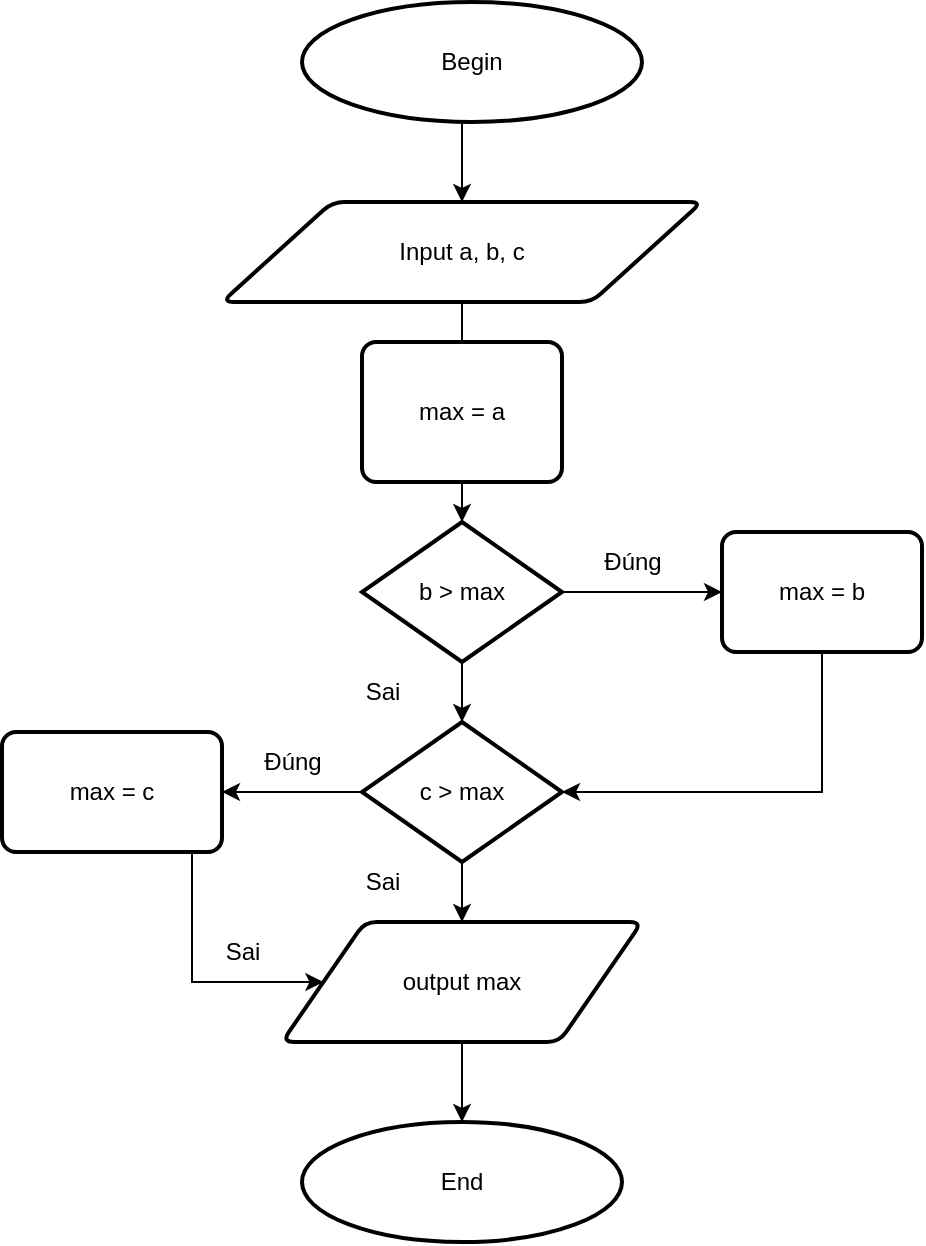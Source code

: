 <mxfile version="20.5.1" type="device"><diagram id="m73ukgfdnxgEf2TJNRA1" name="Trang-1"><mxGraphModel dx="2105" dy="513" grid="1" gridSize="10" guides="1" tooltips="1" connect="1" arrows="1" fold="1" page="1" pageScale="1" pageWidth="827" pageHeight="1169" math="0" shadow="0"><root><mxCell id="0"/><mxCell id="1" parent="0"/><mxCell id="PG7hmuYGIY-s1QkZBWuJ-36" value="" style="edgeStyle=orthogonalEdgeStyle;rounded=0;orthogonalLoop=1;jettySize=auto;html=1;" edge="1" parent="1" source="PG7hmuYGIY-s1QkZBWuJ-13" target="PG7hmuYGIY-s1QkZBWuJ-14"><mxGeometry relative="1" as="geometry"><Array as="points"><mxPoint x="200" y="90"/><mxPoint x="200" y="90"/></Array></mxGeometry></mxCell><mxCell id="PG7hmuYGIY-s1QkZBWuJ-13" value="Begin" style="strokeWidth=2;html=1;shape=mxgraph.flowchart.start_1;whiteSpace=wrap;" vertex="1" parent="1"><mxGeometry x="120" y="10" width="170" height="60" as="geometry"/></mxCell><mxCell id="PG7hmuYGIY-s1QkZBWuJ-47" value="" style="edgeStyle=orthogonalEdgeStyle;rounded=0;orthogonalLoop=1;jettySize=auto;html=1;" edge="1" parent="1" source="PG7hmuYGIY-s1QkZBWuJ-14" target="PG7hmuYGIY-s1QkZBWuJ-43"><mxGeometry relative="1" as="geometry"/></mxCell><mxCell id="PG7hmuYGIY-s1QkZBWuJ-14" value="Input a, b, c" style="shape=parallelogram;html=1;strokeWidth=2;perimeter=parallelogramPerimeter;whiteSpace=wrap;rounded=1;arcSize=12;size=0.23;" vertex="1" parent="1"><mxGeometry x="80" y="110" width="240" height="50" as="geometry"/></mxCell><mxCell id="PG7hmuYGIY-s1QkZBWuJ-42" value="max = a" style="rounded=1;whiteSpace=wrap;html=1;absoluteArcSize=1;arcSize=14;strokeWidth=2;" vertex="1" parent="1"><mxGeometry x="150" y="180" width="100" height="70" as="geometry"/></mxCell><mxCell id="PG7hmuYGIY-s1QkZBWuJ-48" value="" style="edgeStyle=orthogonalEdgeStyle;rounded=0;orthogonalLoop=1;jettySize=auto;html=1;" edge="1" parent="1" source="PG7hmuYGIY-s1QkZBWuJ-43" target="PG7hmuYGIY-s1QkZBWuJ-44"><mxGeometry relative="1" as="geometry"/></mxCell><mxCell id="PG7hmuYGIY-s1QkZBWuJ-53" value="" style="edgeStyle=orthogonalEdgeStyle;rounded=0;orthogonalLoop=1;jettySize=auto;html=1;" edge="1" parent="1" source="PG7hmuYGIY-s1QkZBWuJ-43" target="PG7hmuYGIY-s1QkZBWuJ-52"><mxGeometry relative="1" as="geometry"/></mxCell><mxCell id="PG7hmuYGIY-s1QkZBWuJ-43" value="b &amp;gt; max" style="strokeWidth=2;html=1;shape=mxgraph.flowchart.decision;whiteSpace=wrap;" vertex="1" parent="1"><mxGeometry x="150" y="270" width="100" height="70" as="geometry"/></mxCell><mxCell id="PG7hmuYGIY-s1QkZBWuJ-49" value="" style="edgeStyle=orthogonalEdgeStyle;rounded=0;orthogonalLoop=1;jettySize=auto;html=1;" edge="1" parent="1" source="PG7hmuYGIY-s1QkZBWuJ-44" target="PG7hmuYGIY-s1QkZBWuJ-45"><mxGeometry relative="1" as="geometry"/></mxCell><mxCell id="PG7hmuYGIY-s1QkZBWuJ-59" value="" style="edgeStyle=orthogonalEdgeStyle;rounded=0;orthogonalLoop=1;jettySize=auto;html=1;" edge="1" parent="1" source="PG7hmuYGIY-s1QkZBWuJ-44" target="PG7hmuYGIY-s1QkZBWuJ-58"><mxGeometry relative="1" as="geometry"/></mxCell><mxCell id="PG7hmuYGIY-s1QkZBWuJ-44" value="c &amp;gt; max" style="strokeWidth=2;html=1;shape=mxgraph.flowchart.decision;whiteSpace=wrap;" vertex="1" parent="1"><mxGeometry x="150" y="370" width="100" height="70" as="geometry"/></mxCell><mxCell id="PG7hmuYGIY-s1QkZBWuJ-51" value="" style="edgeStyle=orthogonalEdgeStyle;rounded=0;orthogonalLoop=1;jettySize=auto;html=1;" edge="1" parent="1" source="PG7hmuYGIY-s1QkZBWuJ-45" target="PG7hmuYGIY-s1QkZBWuJ-50"><mxGeometry relative="1" as="geometry"/></mxCell><mxCell id="PG7hmuYGIY-s1QkZBWuJ-45" value="output max" style="shape=parallelogram;html=1;strokeWidth=2;perimeter=parallelogramPerimeter;whiteSpace=wrap;rounded=1;arcSize=12;size=0.23;" vertex="1" parent="1"><mxGeometry x="110" y="470" width="180" height="60" as="geometry"/></mxCell><mxCell id="PG7hmuYGIY-s1QkZBWuJ-50" value="End" style="strokeWidth=2;html=1;shape=mxgraph.flowchart.start_1;whiteSpace=wrap;" vertex="1" parent="1"><mxGeometry x="120" y="570" width="160" height="60" as="geometry"/></mxCell><mxCell id="PG7hmuYGIY-s1QkZBWuJ-54" style="edgeStyle=orthogonalEdgeStyle;rounded=0;orthogonalLoop=1;jettySize=auto;html=1;entryX=1;entryY=0.5;entryDx=0;entryDy=0;entryPerimeter=0;" edge="1" parent="1" source="PG7hmuYGIY-s1QkZBWuJ-52" target="PG7hmuYGIY-s1QkZBWuJ-44"><mxGeometry relative="1" as="geometry"><Array as="points"><mxPoint x="380" y="405"/></Array></mxGeometry></mxCell><mxCell id="PG7hmuYGIY-s1QkZBWuJ-52" value="max = b" style="rounded=1;whiteSpace=wrap;html=1;absoluteArcSize=1;arcSize=14;strokeWidth=2;" vertex="1" parent="1"><mxGeometry x="330" y="275" width="100" height="60" as="geometry"/></mxCell><mxCell id="PG7hmuYGIY-s1QkZBWuJ-56" value="Đúng" style="text;html=1;resizable=0;autosize=1;align=center;verticalAlign=middle;points=[];fillColor=none;strokeColor=none;rounded=0;" vertex="1" parent="1"><mxGeometry x="260" y="275" width="50" height="30" as="geometry"/></mxCell><mxCell id="PG7hmuYGIY-s1QkZBWuJ-57" value="Sai" style="text;html=1;resizable=0;autosize=1;align=center;verticalAlign=middle;points=[];fillColor=none;strokeColor=none;rounded=0;" vertex="1" parent="1"><mxGeometry x="140" y="340" width="40" height="30" as="geometry"/></mxCell><mxCell id="PG7hmuYGIY-s1QkZBWuJ-60" style="edgeStyle=orthogonalEdgeStyle;rounded=0;orthogonalLoop=1;jettySize=auto;html=1;entryX=0;entryY=0.5;entryDx=0;entryDy=0;" edge="1" parent="1" source="PG7hmuYGIY-s1QkZBWuJ-58" target="PG7hmuYGIY-s1QkZBWuJ-45"><mxGeometry relative="1" as="geometry"><Array as="points"><mxPoint x="65" y="500"/></Array></mxGeometry></mxCell><mxCell id="PG7hmuYGIY-s1QkZBWuJ-58" value="max = c" style="rounded=1;whiteSpace=wrap;html=1;absoluteArcSize=1;arcSize=14;strokeWidth=2;" vertex="1" parent="1"><mxGeometry x="-30" y="375" width="110" height="60" as="geometry"/></mxCell><mxCell id="PG7hmuYGIY-s1QkZBWuJ-61" value="Đúng" style="text;html=1;resizable=0;autosize=1;align=center;verticalAlign=middle;points=[];fillColor=none;strokeColor=none;rounded=0;" vertex="1" parent="1"><mxGeometry x="90" y="375" width="50" height="30" as="geometry"/></mxCell><mxCell id="PG7hmuYGIY-s1QkZBWuJ-62" value="Sai" style="text;html=1;resizable=0;autosize=1;align=center;verticalAlign=middle;points=[];fillColor=none;strokeColor=none;rounded=0;" vertex="1" parent="1"><mxGeometry x="70" y="470" width="40" height="30" as="geometry"/></mxCell><mxCell id="PG7hmuYGIY-s1QkZBWuJ-63" value="Sai" style="text;html=1;resizable=0;autosize=1;align=center;verticalAlign=middle;points=[];fillColor=none;strokeColor=none;rounded=0;" vertex="1" parent="1"><mxGeometry x="140" y="435" width="40" height="30" as="geometry"/></mxCell></root></mxGraphModel></diagram></mxfile>